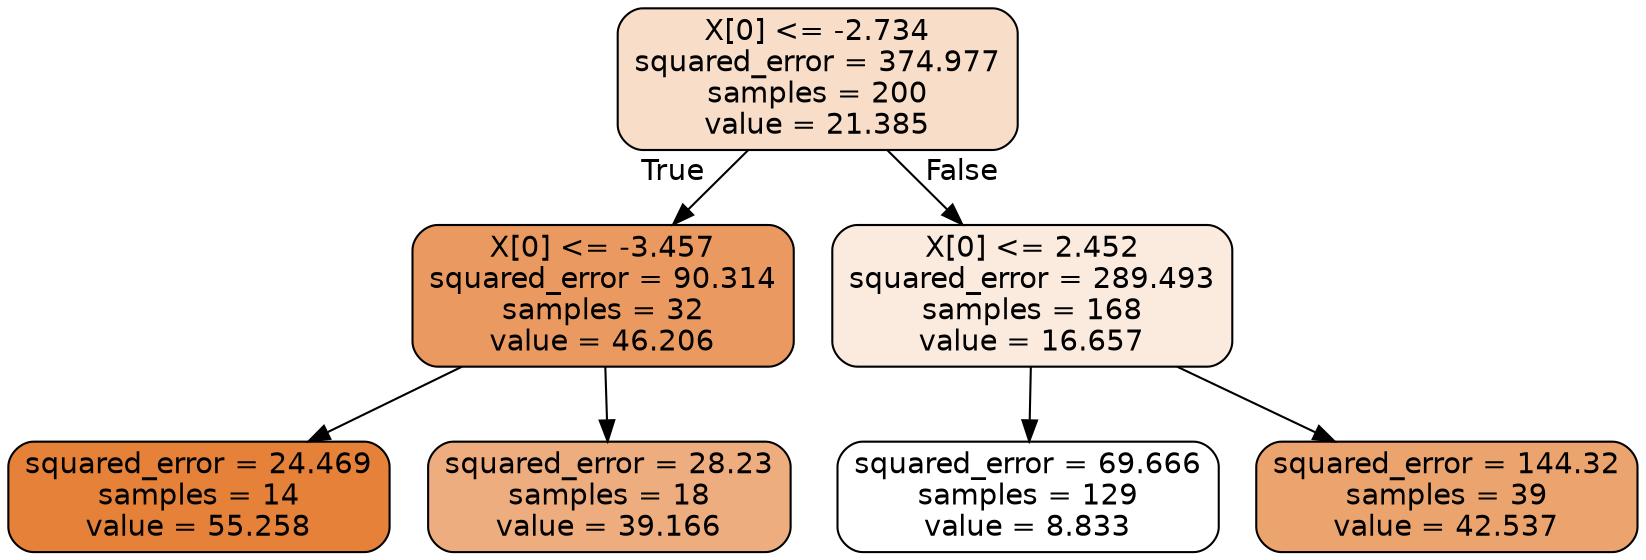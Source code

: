 digraph Tree {
node [shape=box, style="filled, rounded", color="black", fontname="helvetica"] ;
edge [fontname="helvetica"] ;
0 [label="X[0] <= -2.734\nsquared_error = 374.977\nsamples = 200\nvalue = 21.385", fillcolor="#f8ddc9"] ;
1 [label="X[0] <= -3.457\nsquared_error = 90.314\nsamples = 32\nvalue = 46.206", fillcolor="#ea9a60"] ;
0 -> 1 [labeldistance=2.5, labelangle=45, headlabel="True"] ;
2 [label="squared_error = 24.469\nsamples = 14\nvalue = 55.258", fillcolor="#e58139"] ;
1 -> 2 ;
3 [label="squared_error = 28.23\nsamples = 18\nvalue = 39.166", fillcolor="#eead7e"] ;
1 -> 3 ;
4 [label="X[0] <= 2.452\nsquared_error = 289.493\nsamples = 168\nvalue = 16.657", fillcolor="#fbeade"] ;
0 -> 4 [labeldistance=2.5, labelangle=-45, headlabel="False"] ;
5 [label="squared_error = 69.666\nsamples = 129\nvalue = 8.833", fillcolor="#ffffff"] ;
4 -> 5 ;
6 [label="squared_error = 144.32\nsamples = 39\nvalue = 42.537", fillcolor="#eca46f"] ;
4 -> 6 ;
}